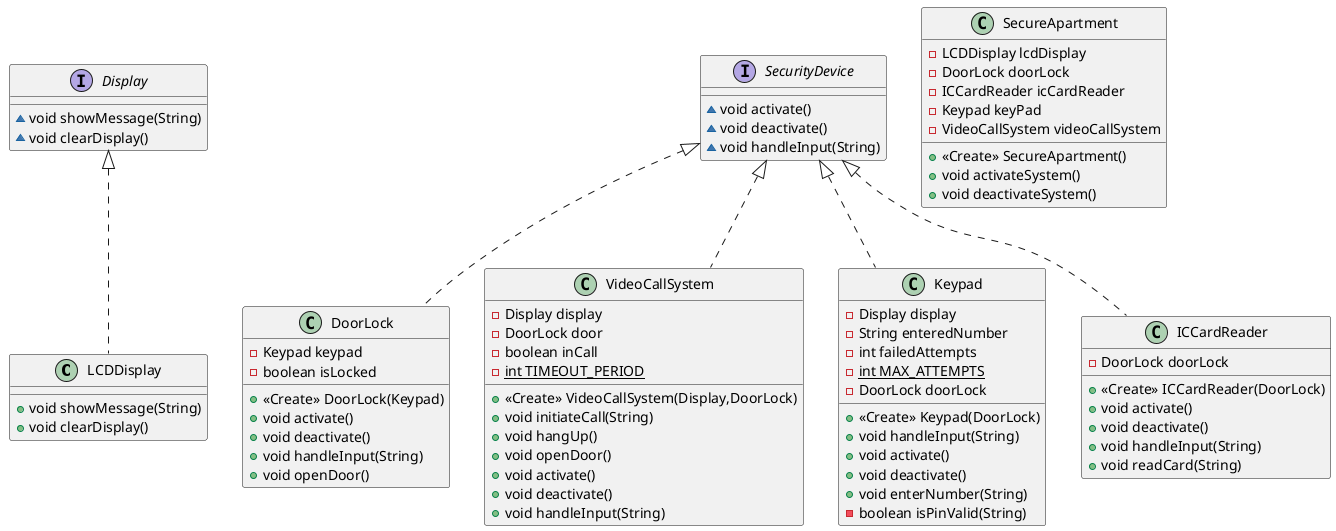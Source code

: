 @startuml
class LCDDisplay {
+ void showMessage(String)
+ void clearDisplay()
}
class DoorLock {
- Keypad keypad
- boolean isLocked
+ <<Create>> DoorLock(Keypad)
+ void activate()
+ void deactivate()
+ void handleInput(String)
+ void openDoor()
}
class SecureApartment {
- LCDDisplay lcdDisplay
- DoorLock doorLock
- ICCardReader icCardReader
- Keypad keyPad
- VideoCallSystem videoCallSystem
+ <<Create>> SecureApartment()
+ void activateSystem()
+ void deactivateSystem()
}
interface SecurityDevice {
~ void activate()
~ void deactivate()
~ void handleInput(String)
}
class VideoCallSystem {
- Display display
- DoorLock door
- boolean inCall
- {static} int TIMEOUT_PERIOD
+ <<Create>> VideoCallSystem(Display,DoorLock)
+ void initiateCall(String)
+ void hangUp()
+ void openDoor()
+ void activate()
+ void deactivate()
+ void handleInput(String)
}
class Keypad {
- Display display
- String enteredNumber
- int failedAttempts
- {static} int MAX_ATTEMPTS
- DoorLock doorLock
+ <<Create>> Keypad(DoorLock)
+ void handleInput(String)
+ void activate()
+ void deactivate()
+ void enterNumber(String)
- boolean isPinValid(String)
}
interface Display {
~ void showMessage(String)
~ void clearDisplay()
}
class ICCardReader {
- DoorLock doorLock
+ <<Create>> ICCardReader(DoorLock)
+ void activate()
+ void deactivate()
+ void handleInput(String)
+ void readCard(String)
}


Display <|.. LCDDisplay
SecurityDevice <|.. DoorLock
SecurityDevice <|.. VideoCallSystem
SecurityDevice <|.. Keypad
SecurityDevice <|.. ICCardReader
@enduml